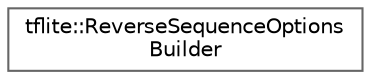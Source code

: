 digraph "Graphical Class Hierarchy"
{
 // LATEX_PDF_SIZE
  bgcolor="transparent";
  edge [fontname=Helvetica,fontsize=10,labelfontname=Helvetica,labelfontsize=10];
  node [fontname=Helvetica,fontsize=10,shape=box,height=0.2,width=0.4];
  rankdir="LR";
  Node0 [id="Node000000",label="tflite::ReverseSequenceOptions\lBuilder",height=0.2,width=0.4,color="grey40", fillcolor="white", style="filled",URL="$structtflite_1_1_reverse_sequence_options_builder.html",tooltip=" "];
}
